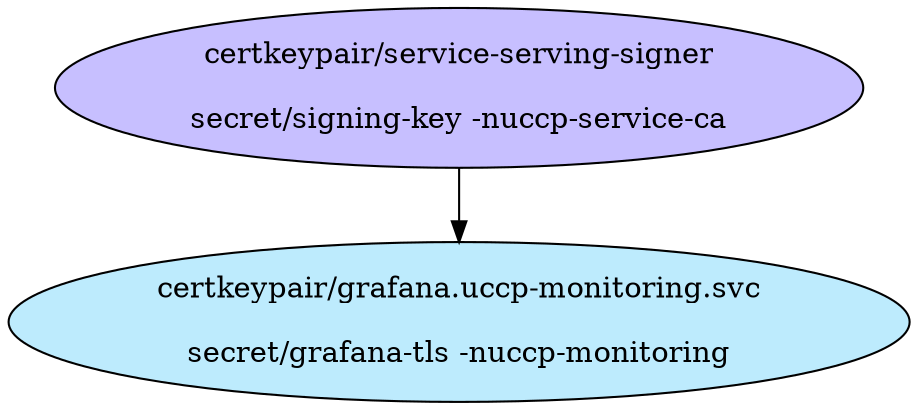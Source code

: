 digraph "Local Certificate" {
  // Node definitions.
  1 [
    label="certkeypair/service-serving-signer\n\nsecret/signing-key -nuccp-service-ca\n"
    style=filled
    fillcolor="#c7bfff"
  ];
  10 [
    label="certkeypair/grafana.uccp-monitoring.svc\n\nsecret/grafana-tls -nuccp-monitoring\n"
    style=filled
    fillcolor="#bdebfd"
  ];

  // Edge definitions.
  1 -> 10;
}